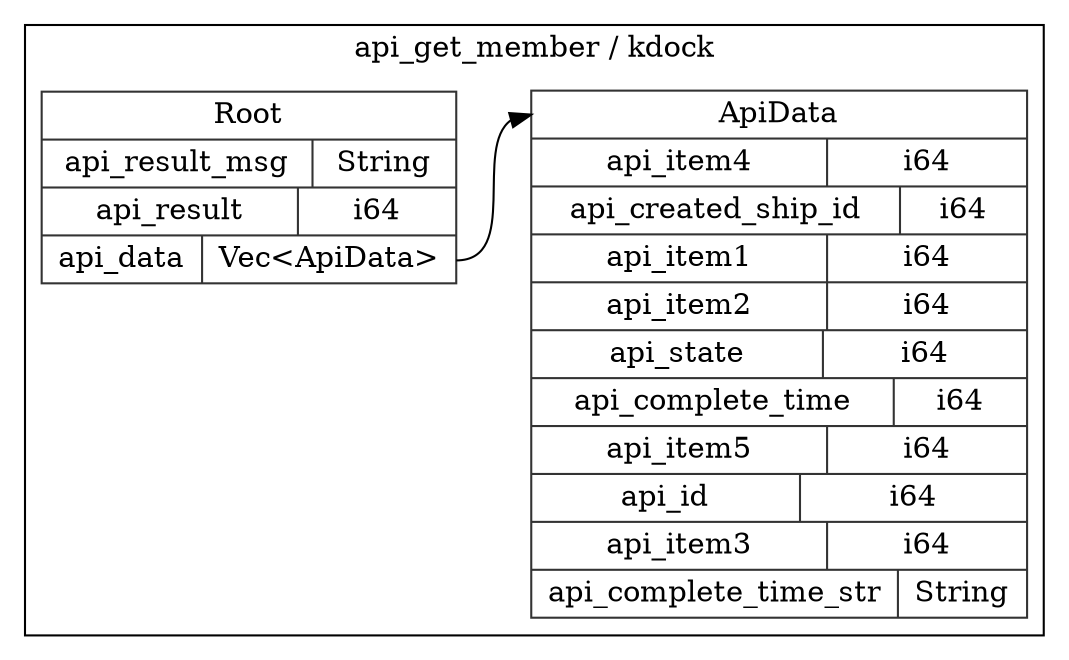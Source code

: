 digraph {
  rankdir=LR;
  subgraph cluster_0 {
    label="api_get_member / kdock";
    node [style="filled", color=white, style="solid", color=gray20];
    api_get_member__kdock__Root [label="<Root> Root  | { api_result_msg | <api_result_msg> String } | { api_result | <api_result> i64 } | { api_data | <api_data> Vec\<ApiData\> }", shape=record];
    api_get_member__kdock__ApiData;
    api_get_member__kdock__Root:api_data:e -> api_get_member__kdock__ApiData:ApiData:w;
    api_get_member__kdock__ApiData [label="<ApiData> ApiData  | { api_item4 | <api_item4> i64 } | { api_created_ship_id | <api_created_ship_id> i64 } | { api_item1 | <api_item1> i64 } | { api_item2 | <api_item2> i64 } | { api_state | <api_state> i64 } | { api_complete_time | <api_complete_time> i64 } | { api_item5 | <api_item5> i64 } | { api_id | <api_id> i64 } | { api_item3 | <api_item3> i64 } | { api_complete_time_str | <api_complete_time_str> String }", shape=record];
  }
}
